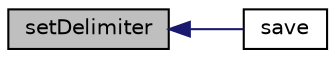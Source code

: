 digraph "setDelimiter"
{
  edge [fontname="Helvetica",fontsize="10",labelfontname="Helvetica",labelfontsize="10"];
  node [fontname="Helvetica",fontsize="10",shape=record];
  rankdir="LR";
  Node29 [label="setDelimiter",height=0.2,width=0.4,color="black", fillcolor="grey75", style="filled", fontcolor="black"];
  Node29 -> Node30 [dir="back",color="midnightblue",fontsize="10",style="solid",fontname="Helvetica"];
  Node30 [label="save",height=0.2,width=0.4,color="black", fillcolor="white", style="filled",URL="$class_p_h_p_excel___writer___c_s_v.html#a47cf44d053426c59c85d31f37744687c"];
}
